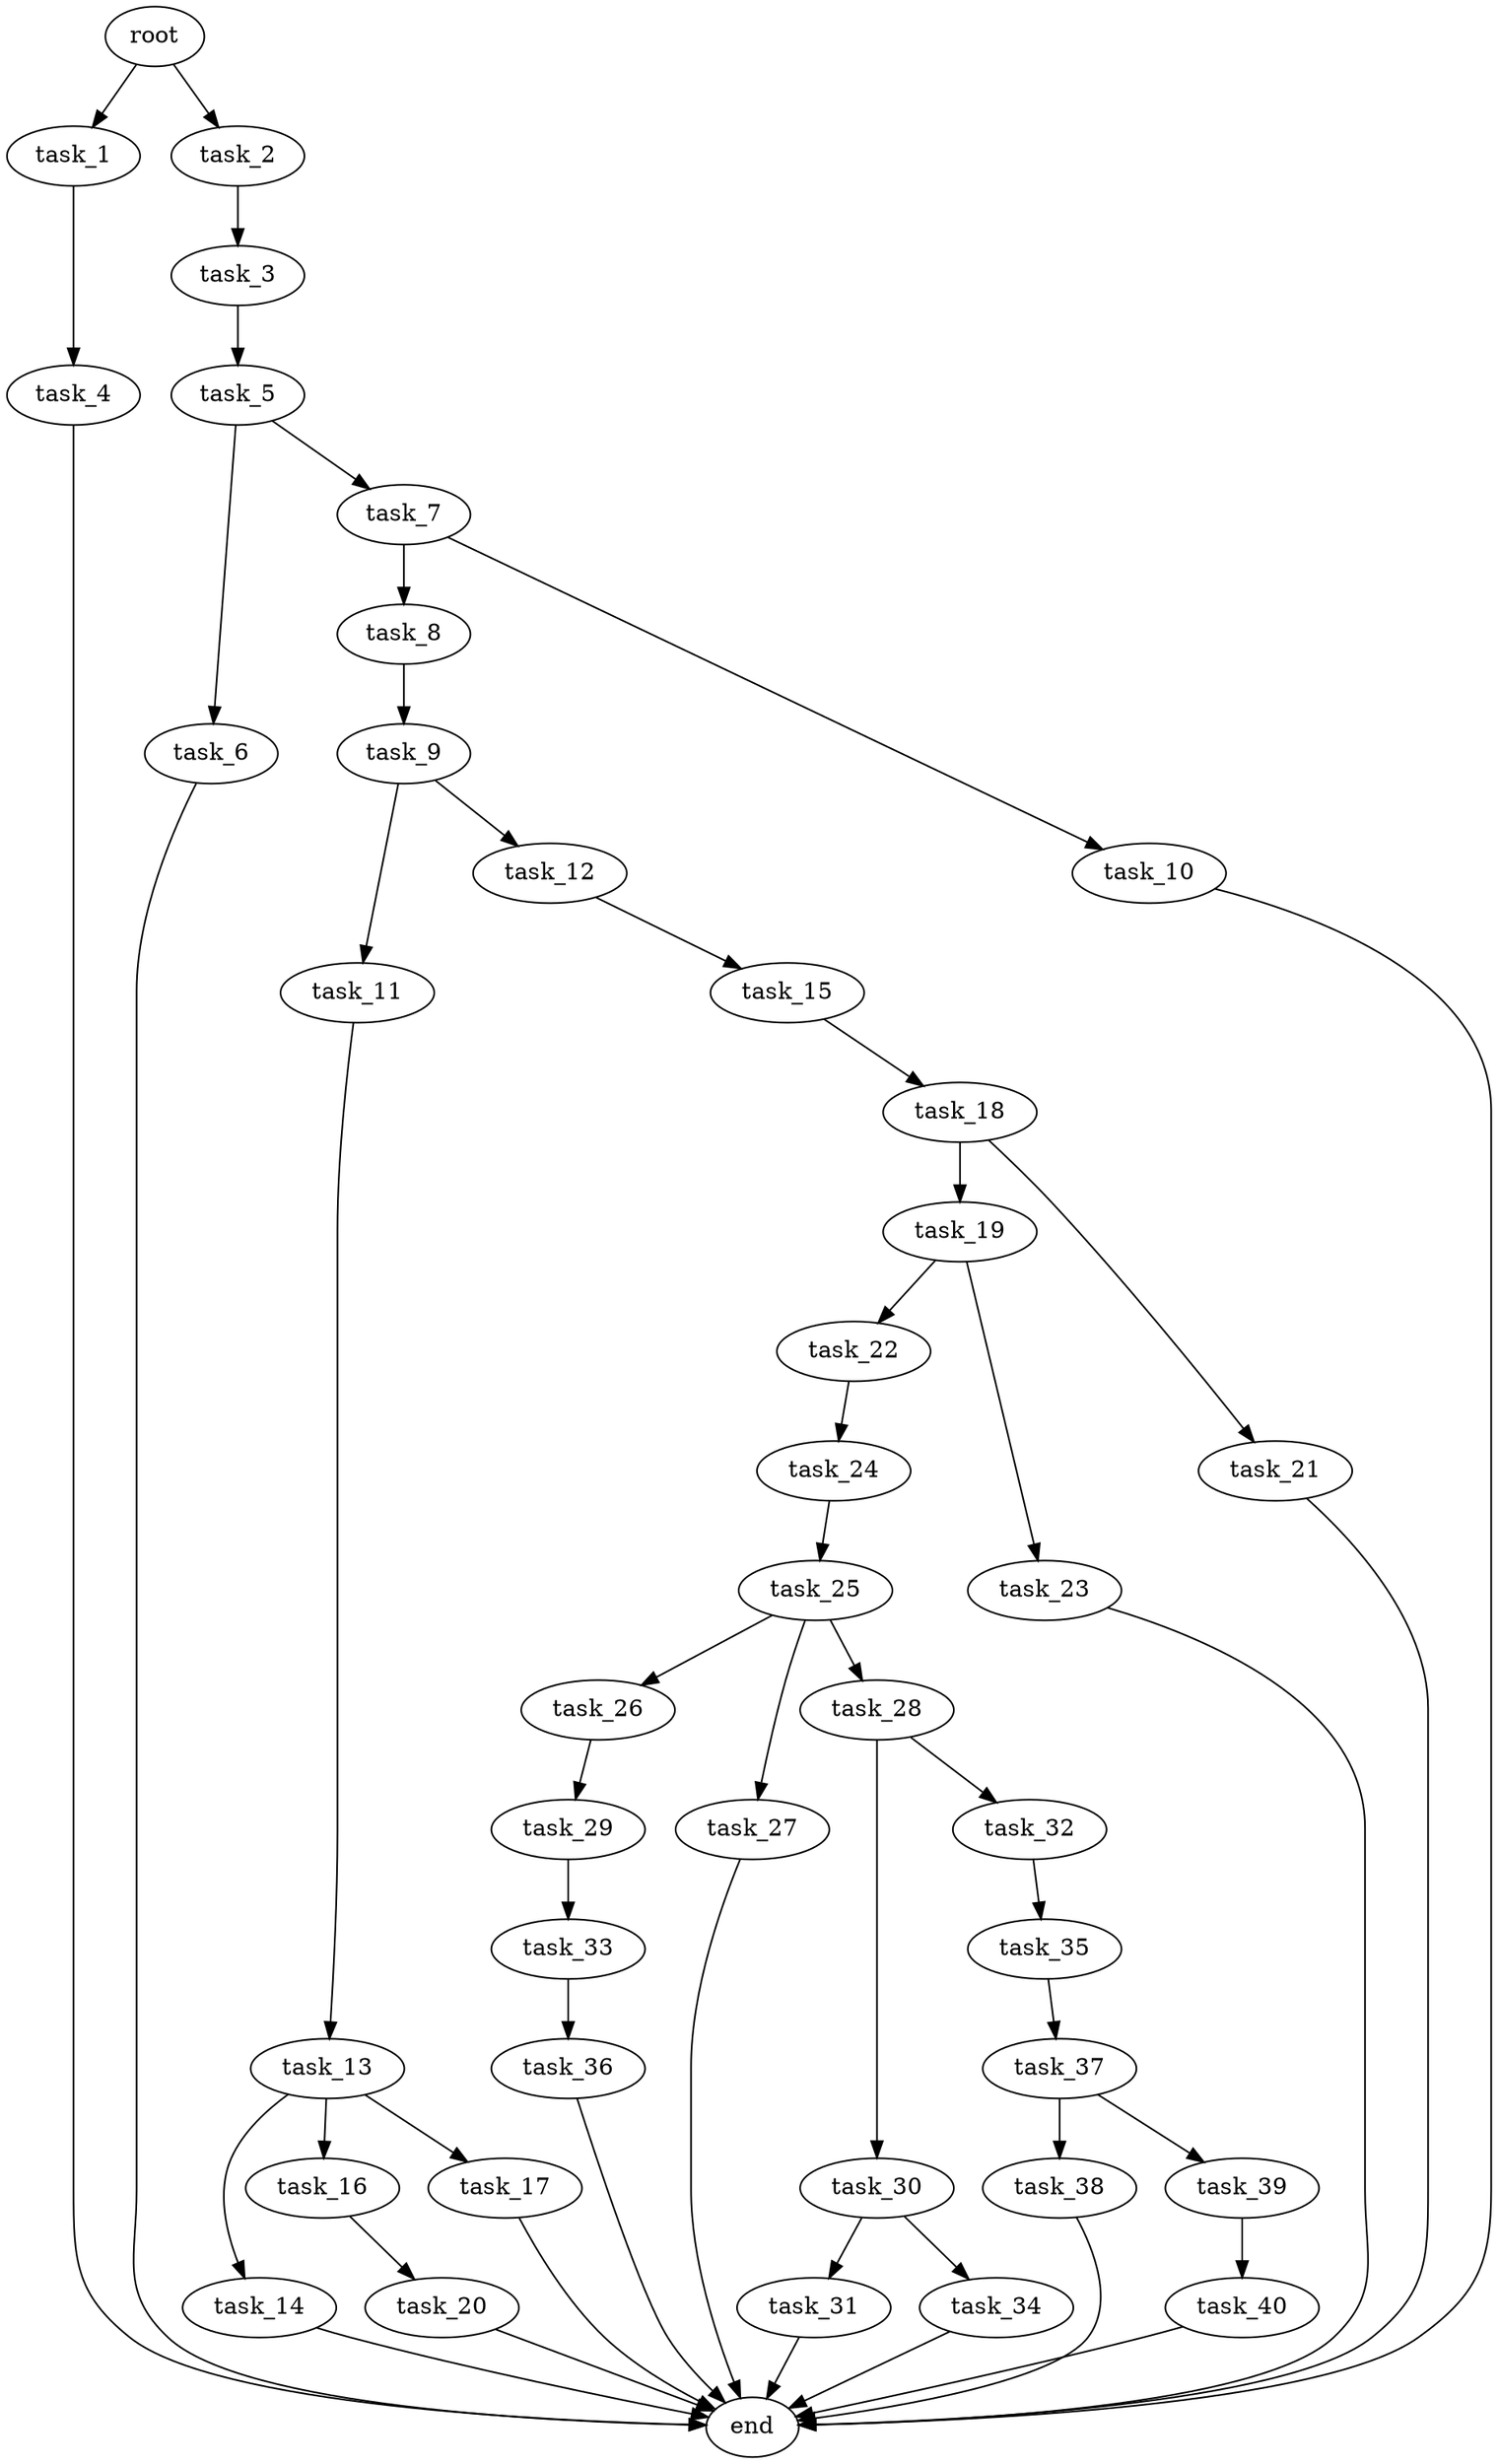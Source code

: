 digraph G {
  root [size="0.000000e+00"];
  task_1 [size="6.896688e+10"];
  task_2 [size="5.539170e+10"];
  task_3 [size="5.679943e+10"];
  task_4 [size="1.560372e+08"];
  task_5 [size="1.934998e+10"];
  task_6 [size="1.085554e+10"];
  task_7 [size="3.064074e+10"];
  task_8 [size="7.641858e+10"];
  task_9 [size="2.512426e+10"];
  task_10 [size="8.046127e+10"];
  task_11 [size="5.862337e+10"];
  task_12 [size="6.288842e+10"];
  task_13 [size="6.698693e+10"];
  task_14 [size="9.606579e+10"];
  task_15 [size="5.652592e+10"];
  task_16 [size="3.569518e+10"];
  task_17 [size="3.799835e+10"];
  task_18 [size="6.246568e+10"];
  task_19 [size="8.902680e+10"];
  task_20 [size="3.247826e+10"];
  task_21 [size="8.578107e+10"];
  task_22 [size="3.569450e+10"];
  task_23 [size="7.589506e+10"];
  task_24 [size="5.325327e+10"];
  task_25 [size="4.932012e+10"];
  task_26 [size="4.308801e+10"];
  task_27 [size="5.624790e+10"];
  task_28 [size="6.897603e+10"];
  task_29 [size="1.032821e+10"];
  task_30 [size="8.959357e+10"];
  task_31 [size="2.313813e+10"];
  task_32 [size="8.665649e+10"];
  task_33 [size="2.050389e+10"];
  task_34 [size="4.124186e+10"];
  task_35 [size="9.959565e+10"];
  task_36 [size="7.269670e+09"];
  task_37 [size="6.809927e+10"];
  task_38 [size="9.759297e+10"];
  task_39 [size="4.413370e+10"];
  task_40 [size="1.358077e+10"];
  end [size="0.000000e+00"];

  root -> task_1 [size="1.000000e-12"];
  root -> task_2 [size="1.000000e-12"];
  task_1 -> task_4 [size="1.560372e+06"];
  task_2 -> task_3 [size="5.679943e+08"];
  task_3 -> task_5 [size="1.934998e+08"];
  task_4 -> end [size="1.000000e-12"];
  task_5 -> task_6 [size="1.085554e+08"];
  task_5 -> task_7 [size="3.064074e+08"];
  task_6 -> end [size="1.000000e-12"];
  task_7 -> task_8 [size="7.641858e+08"];
  task_7 -> task_10 [size="8.046127e+08"];
  task_8 -> task_9 [size="2.512426e+08"];
  task_9 -> task_11 [size="5.862337e+08"];
  task_9 -> task_12 [size="6.288842e+08"];
  task_10 -> end [size="1.000000e-12"];
  task_11 -> task_13 [size="6.698693e+08"];
  task_12 -> task_15 [size="5.652592e+08"];
  task_13 -> task_14 [size="9.606579e+08"];
  task_13 -> task_16 [size="3.569518e+08"];
  task_13 -> task_17 [size="3.799835e+08"];
  task_14 -> end [size="1.000000e-12"];
  task_15 -> task_18 [size="6.246568e+08"];
  task_16 -> task_20 [size="3.247826e+08"];
  task_17 -> end [size="1.000000e-12"];
  task_18 -> task_19 [size="8.902680e+08"];
  task_18 -> task_21 [size="8.578107e+08"];
  task_19 -> task_22 [size="3.569450e+08"];
  task_19 -> task_23 [size="7.589506e+08"];
  task_20 -> end [size="1.000000e-12"];
  task_21 -> end [size="1.000000e-12"];
  task_22 -> task_24 [size="5.325327e+08"];
  task_23 -> end [size="1.000000e-12"];
  task_24 -> task_25 [size="4.932012e+08"];
  task_25 -> task_26 [size="4.308801e+08"];
  task_25 -> task_27 [size="5.624790e+08"];
  task_25 -> task_28 [size="6.897603e+08"];
  task_26 -> task_29 [size="1.032821e+08"];
  task_27 -> end [size="1.000000e-12"];
  task_28 -> task_30 [size="8.959357e+08"];
  task_28 -> task_32 [size="8.665649e+08"];
  task_29 -> task_33 [size="2.050389e+08"];
  task_30 -> task_31 [size="2.313813e+08"];
  task_30 -> task_34 [size="4.124186e+08"];
  task_31 -> end [size="1.000000e-12"];
  task_32 -> task_35 [size="9.959565e+08"];
  task_33 -> task_36 [size="7.269670e+07"];
  task_34 -> end [size="1.000000e-12"];
  task_35 -> task_37 [size="6.809927e+08"];
  task_36 -> end [size="1.000000e-12"];
  task_37 -> task_38 [size="9.759297e+08"];
  task_37 -> task_39 [size="4.413370e+08"];
  task_38 -> end [size="1.000000e-12"];
  task_39 -> task_40 [size="1.358077e+08"];
  task_40 -> end [size="1.000000e-12"];
}
